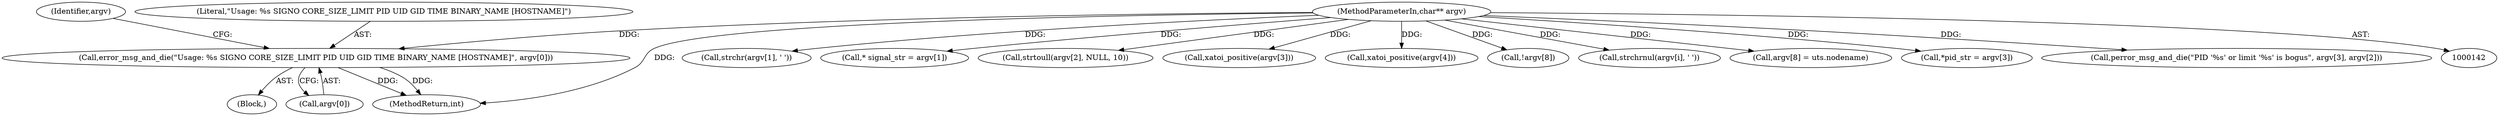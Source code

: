 digraph "0_abrt_80408e9e24a1c10f85fd969e1853e0f192157f92_0@array" {
"1000171" [label="(Call,error_msg_and_die(\"Usage: %s SIGNO CORE_SIZE_LIMIT PID UID GID TIME BINARY_NAME [HOSTNAME]\", argv[0]))"];
"1000144" [label="(MethodParameterIn,char** argv)"];
"1000179" [label="(Identifier,argv)"];
"1000171" [label="(Call,error_msg_and_die(\"Usage: %s SIGNO CORE_SIZE_LIMIT PID UID GID TIME BINARY_NAME [HOSTNAME]\", argv[0]))"];
"1000177" [label="(Call,strchr(argv[1], ' '))"];
"1000257" [label="(Call,* signal_str = argv[1])"];
"1000270" [label="(Call,strtoull(argv[2], NULL, 10))"];
"1000303" [label="(Call,xatoi_positive(argv[3]))"];
"1000310" [label="(Call,xatoi_positive(argv[4]))"];
"1000346" [label="(Call,!argv[8])"];
"1000172" [label="(Literal,\"Usage: %s SIGNO CORE_SIZE_LIMIT PID UID GID TIME BINARY_NAME [HOSTNAME]\")"];
"1000196" [label="(Call,strchrnul(argv[i], ' '))"];
"1000354" [label="(Call,argv[8] = uts.nodename)"];
"1000170" [label="(Block,)"];
"1000295" [label="(Call,*pid_str = argv[3])"];
"1000321" [label="(Call,perror_msg_and_die(\"PID '%s' or limit '%s' is bogus\", argv[3], argv[2]))"];
"1000173" [label="(Call,argv[0])"];
"1000144" [label="(MethodParameterIn,char** argv)"];
"1001180" [label="(MethodReturn,int)"];
"1000171" -> "1000170"  [label="AST: "];
"1000171" -> "1000173"  [label="CFG: "];
"1000172" -> "1000171"  [label="AST: "];
"1000173" -> "1000171"  [label="AST: "];
"1000179" -> "1000171"  [label="CFG: "];
"1000171" -> "1001180"  [label="DDG: "];
"1000171" -> "1001180"  [label="DDG: "];
"1000144" -> "1000171"  [label="DDG: "];
"1000144" -> "1000142"  [label="AST: "];
"1000144" -> "1001180"  [label="DDG: "];
"1000144" -> "1000177"  [label="DDG: "];
"1000144" -> "1000196"  [label="DDG: "];
"1000144" -> "1000257"  [label="DDG: "];
"1000144" -> "1000270"  [label="DDG: "];
"1000144" -> "1000295"  [label="DDG: "];
"1000144" -> "1000303"  [label="DDG: "];
"1000144" -> "1000310"  [label="DDG: "];
"1000144" -> "1000321"  [label="DDG: "];
"1000144" -> "1000346"  [label="DDG: "];
"1000144" -> "1000354"  [label="DDG: "];
}
